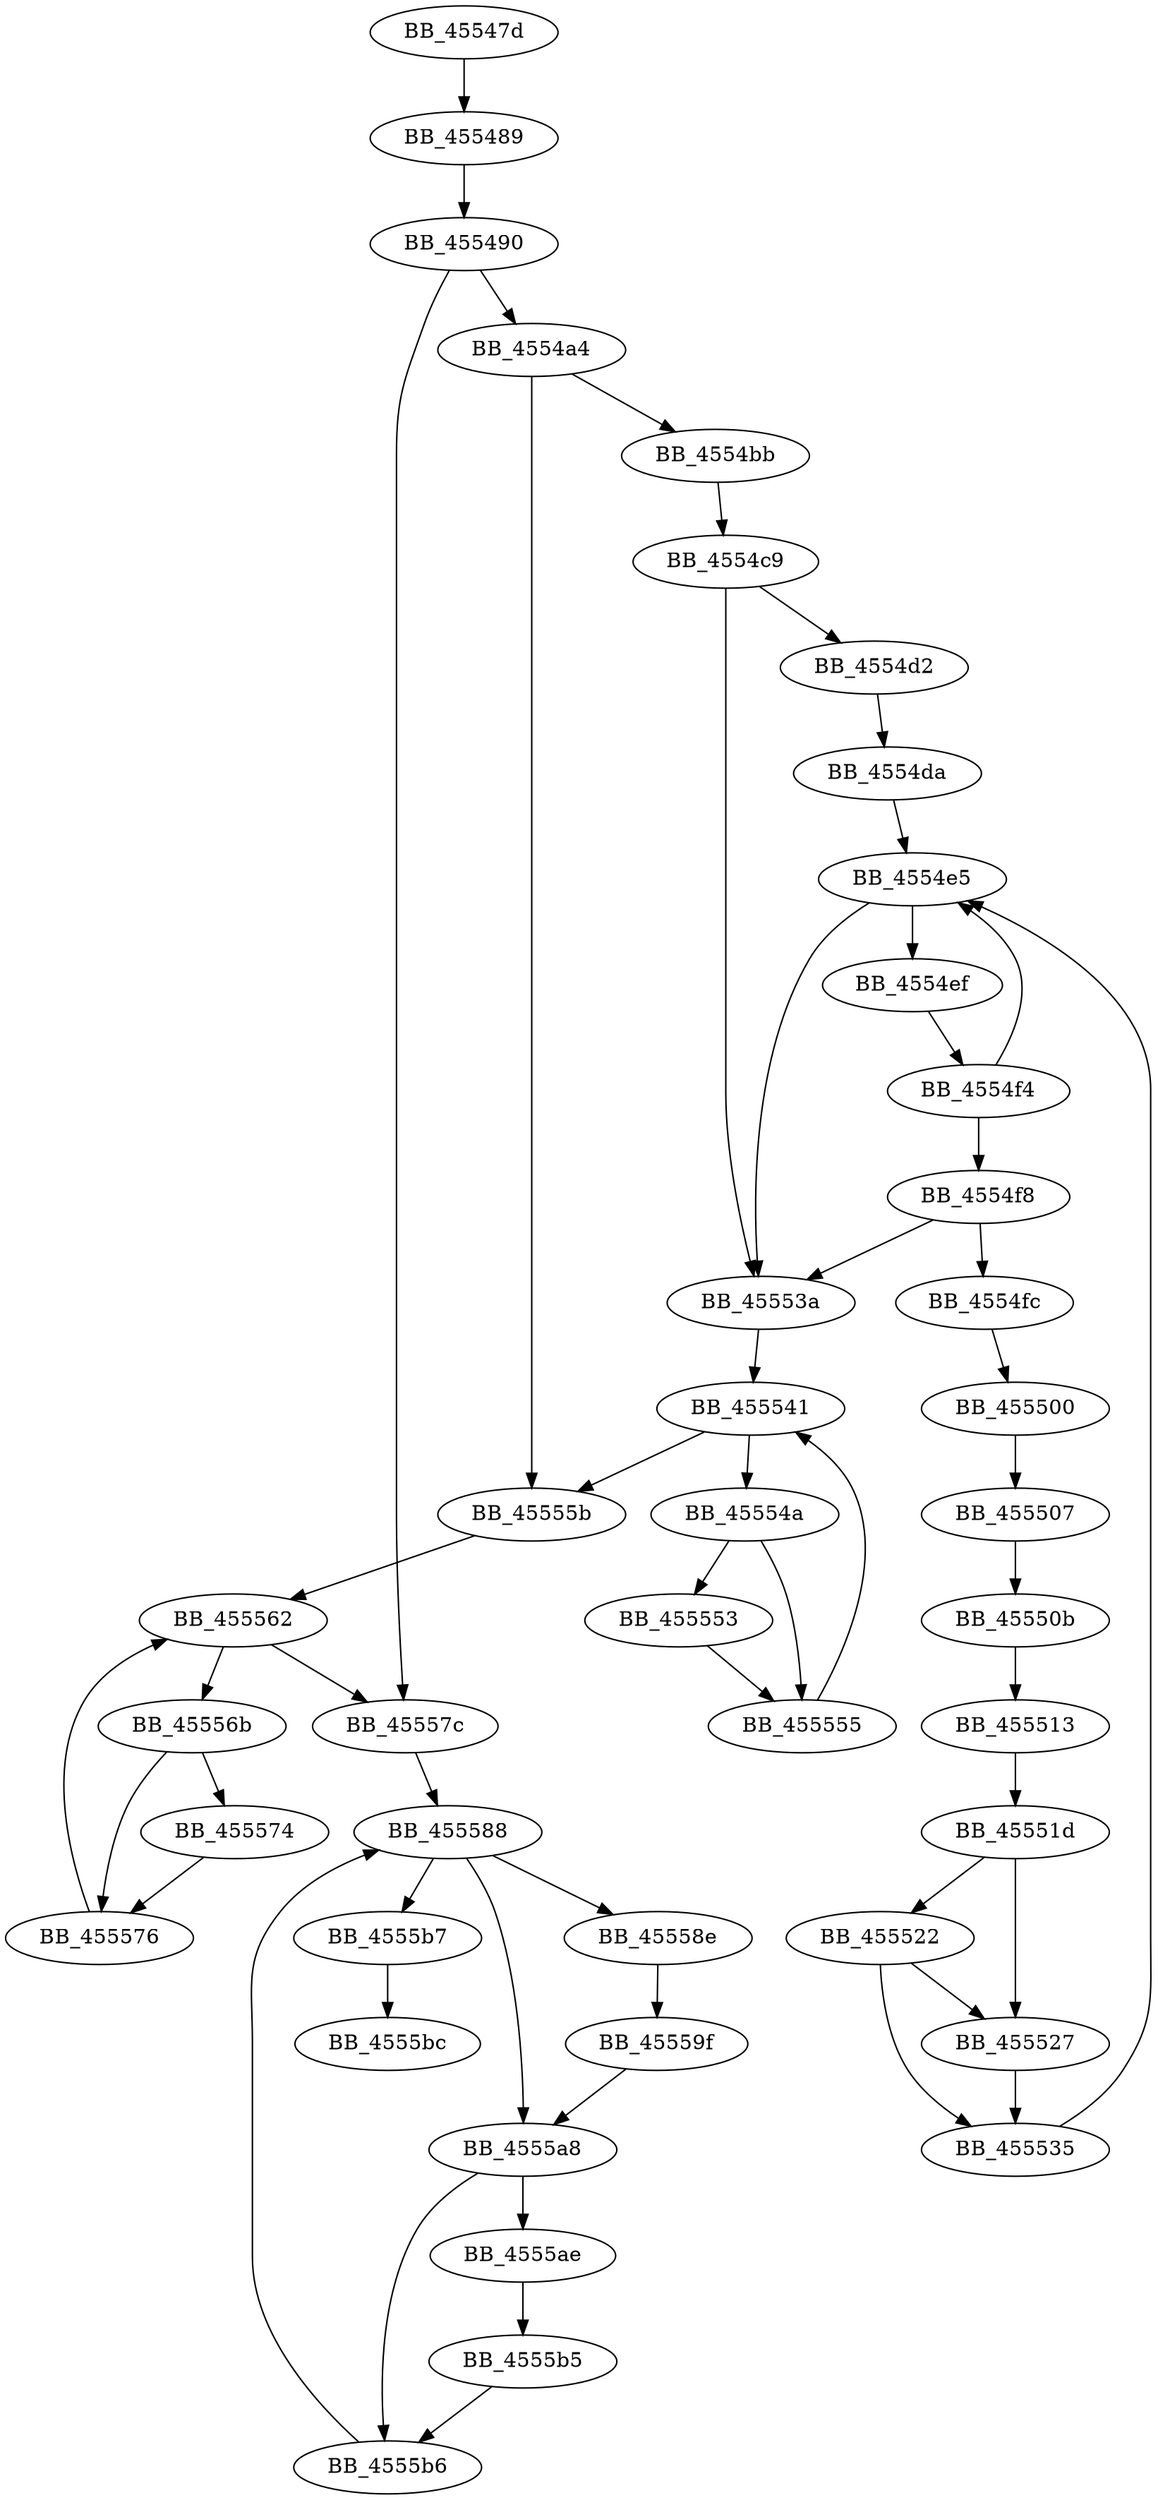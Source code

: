 DiGraph sub_45547D{
BB_45547d->BB_455489
BB_455489->BB_455490
BB_455490->BB_4554a4
BB_455490->BB_45557c
BB_4554a4->BB_4554bb
BB_4554a4->BB_45555b
BB_4554bb->BB_4554c9
BB_4554c9->BB_4554d2
BB_4554c9->BB_45553a
BB_4554d2->BB_4554da
BB_4554da->BB_4554e5
BB_4554e5->BB_4554ef
BB_4554e5->BB_45553a
BB_4554ef->BB_4554f4
BB_4554f4->BB_4554e5
BB_4554f4->BB_4554f8
BB_4554f8->BB_4554fc
BB_4554f8->BB_45553a
BB_4554fc->BB_455500
BB_455500->BB_455507
BB_455507->BB_45550b
BB_45550b->BB_455513
BB_455513->BB_45551d
BB_45551d->BB_455522
BB_45551d->BB_455527
BB_455522->BB_455527
BB_455522->BB_455535
BB_455527->BB_455535
BB_455535->BB_4554e5
BB_45553a->BB_455541
BB_455541->BB_45554a
BB_455541->BB_45555b
BB_45554a->BB_455553
BB_45554a->BB_455555
BB_455553->BB_455555
BB_455555->BB_455541
BB_45555b->BB_455562
BB_455562->BB_45556b
BB_455562->BB_45557c
BB_45556b->BB_455574
BB_45556b->BB_455576
BB_455574->BB_455576
BB_455576->BB_455562
BB_45557c->BB_455588
BB_455588->BB_45558e
BB_455588->BB_4555a8
BB_455588->BB_4555b7
BB_45558e->BB_45559f
BB_45559f->BB_4555a8
BB_4555a8->BB_4555ae
BB_4555a8->BB_4555b6
BB_4555ae->BB_4555b5
BB_4555b5->BB_4555b6
BB_4555b6->BB_455588
BB_4555b7->BB_4555bc
}
